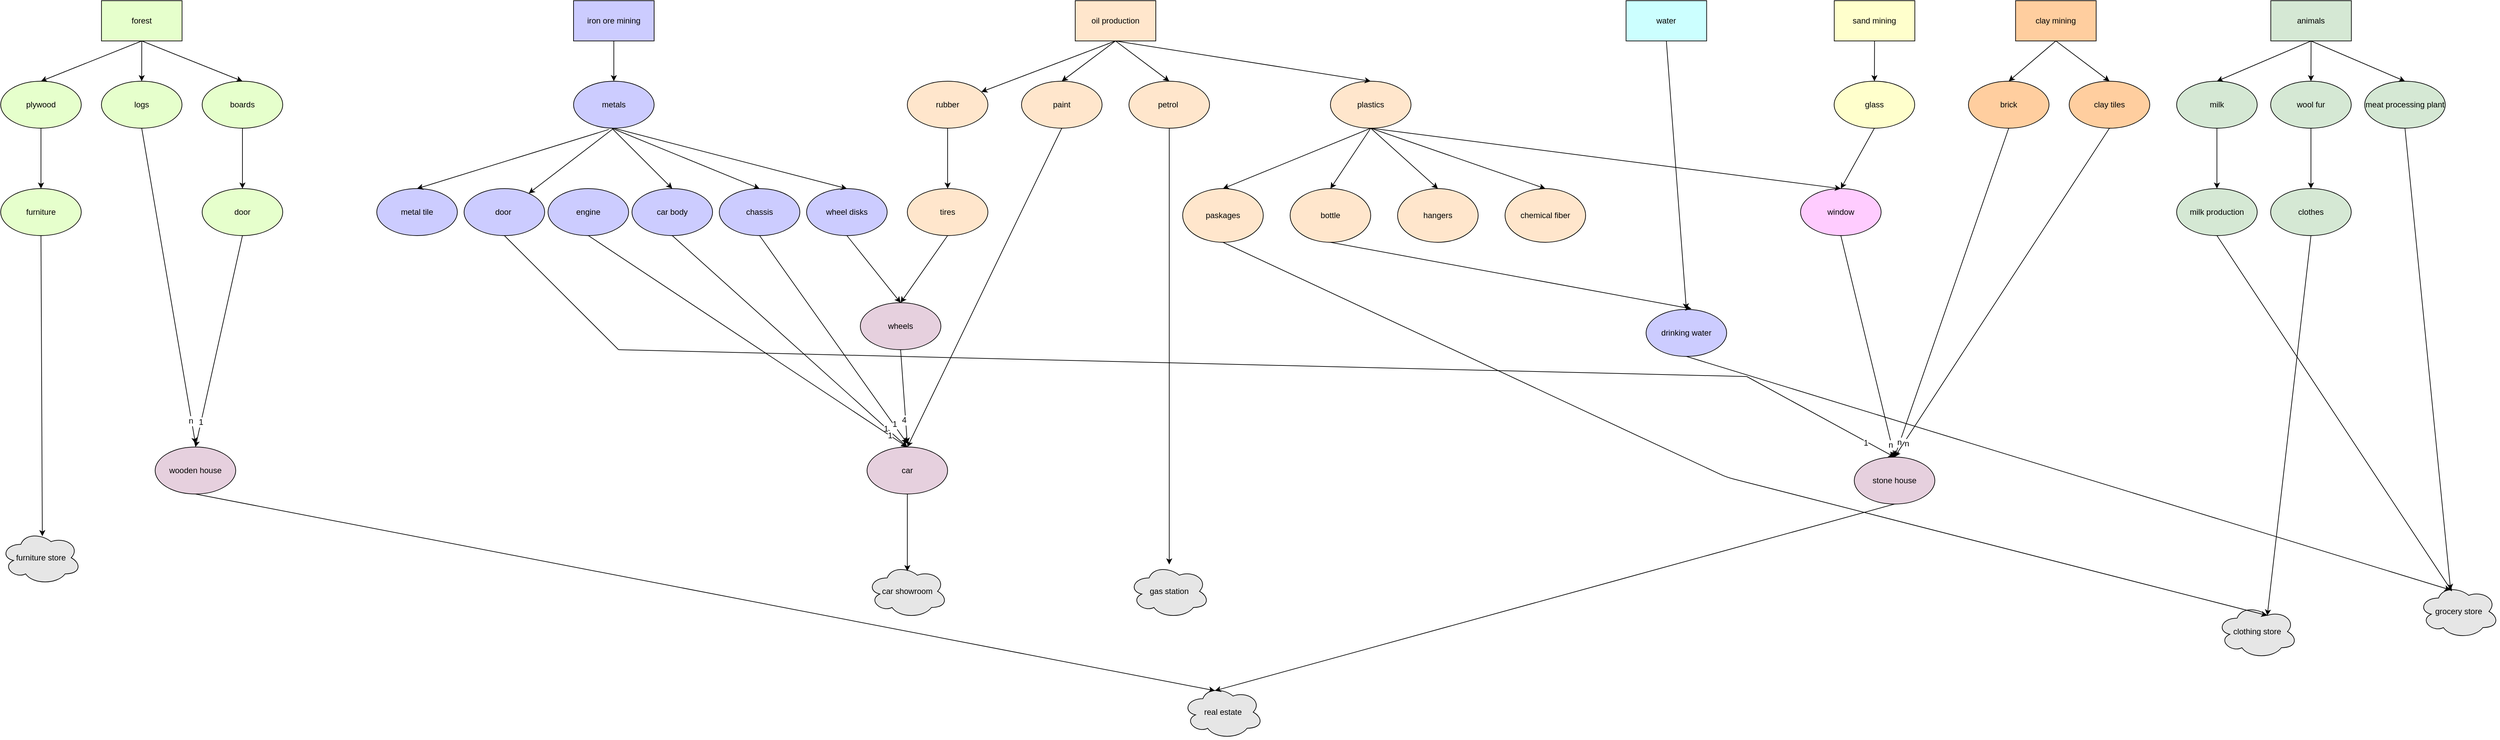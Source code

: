 <mxfile version="10.9.2" type="google"><diagram id="misrnJi2MQJ9wnyxMQLK" name="Page-1"><mxGraphModel dx="2904" dy="550" grid="1" gridSize="10" guides="1" tooltips="1" connect="1" arrows="1" fold="1" page="1" pageScale="1" pageWidth="827" pageHeight="1169" math="0" shadow="0"><root><mxCell id="0"/><mxCell id="1" parent="0"/><mxCell id="tr-nkQogWz6HzSUMc5Vn-1" value="oil production" style="rounded=0;whiteSpace=wrap;html=1;fillColor=#FFE6CC;" parent="1" vertex="1"><mxGeometry x="160" y="40" width="120" height="60" as="geometry"/></mxCell><mxCell id="tr-nkQogWz6HzSUMc5Vn-3" value="rubber" style="ellipse;whiteSpace=wrap;html=1;fillColor=#FFE6CC;" parent="1" vertex="1"><mxGeometry x="-90" y="160" width="120" height="70" as="geometry"/></mxCell><mxCell id="tr-nkQogWz6HzSUMc5Vn-5" value="petrol&amp;nbsp;" style="ellipse;whiteSpace=wrap;html=1;fillColor=#FFE6CC;" parent="1" vertex="1"><mxGeometry x="240" y="160" width="120" height="70" as="geometry"/></mxCell><mxCell id="tr-nkQogWz6HzSUMc5Vn-6" value="plastics" style="ellipse;whiteSpace=wrap;html=1;fillColor=#FFE6CC;" parent="1" vertex="1"><mxGeometry x="540" y="160" width="120" height="70" as="geometry"/></mxCell><mxCell id="tr-nkQogWz6HzSUMc5Vn-8" value="gas station" style="ellipse;shape=cloud;whiteSpace=wrap;html=1;fillColor=#E6E6E6;" parent="1" vertex="1"><mxGeometry x="240" y="880" width="120" height="80" as="geometry"/></mxCell><mxCell id="tr-nkQogWz6HzSUMc5Vn-9" value="tires" style="ellipse;whiteSpace=wrap;html=1;fillColor=#FFE6CC;" parent="1" vertex="1"><mxGeometry x="-90" y="320" width="120" height="70" as="geometry"/></mxCell><mxCell id="tr-nkQogWz6HzSUMc5Vn-10" value="" style="endArrow=classic;html=1;exitX=0.5;exitY=1;exitDx=0;exitDy=0;" parent="1" source="tr-nkQogWz6HzSUMc5Vn-1" target="tr-nkQogWz6HzSUMc5Vn-3" edge="1"><mxGeometry width="50" height="50" relative="1" as="geometry"><mxPoint x="10" y="630" as="sourcePoint"/><mxPoint x="60" y="580" as="targetPoint"/></mxGeometry></mxCell><mxCell id="tr-nkQogWz6HzSUMc5Vn-11" value="" style="endArrow=classic;html=1;entryX=0.5;entryY=0;entryDx=0;entryDy=0;exitX=0.5;exitY=1;exitDx=0;exitDy=0;" parent="1" source="tr-nkQogWz6HzSUMc5Vn-1" target="tr-nkQogWz6HzSUMc5Vn-5" edge="1"><mxGeometry width="50" height="50" relative="1" as="geometry"><mxPoint x="10" y="630" as="sourcePoint"/><mxPoint x="60" y="580" as="targetPoint"/></mxGeometry></mxCell><mxCell id="tr-nkQogWz6HzSUMc5Vn-12" value="" style="endArrow=classic;html=1;exitX=0.5;exitY=1;exitDx=0;exitDy=0;entryX=0.5;entryY=0;entryDx=0;entryDy=0;" parent="1" source="tr-nkQogWz6HzSUMc5Vn-1" target="tr-nkQogWz6HzSUMc5Vn-6" edge="1"><mxGeometry width="50" height="50" relative="1" as="geometry"><mxPoint x="320" y="120" as="sourcePoint"/><mxPoint x="370" y="70" as="targetPoint"/></mxGeometry></mxCell><mxCell id="tr-nkQogWz6HzSUMc5Vn-13" value="" style="endArrow=classic;html=1;entryX=0.5;entryY=0;entryDx=0;entryDy=0;exitX=0.5;exitY=1;exitDx=0;exitDy=0;" parent="1" source="tr-nkQogWz6HzSUMc5Vn-3" target="tr-nkQogWz6HzSUMc5Vn-9" edge="1"><mxGeometry width="50" height="50" relative="1" as="geometry"><mxPoint x="10" y="630" as="sourcePoint"/><mxPoint x="60" y="580" as="targetPoint"/></mxGeometry></mxCell><mxCell id="tr-nkQogWz6HzSUMc5Vn-14" value="paskages" style="ellipse;whiteSpace=wrap;html=1;fillColor=#FFE6CC;" parent="1" vertex="1"><mxGeometry x="320" y="320" width="120" height="80" as="geometry"/></mxCell><mxCell id="tr-nkQogWz6HzSUMc5Vn-15" value="bottle" style="ellipse;whiteSpace=wrap;html=1;fillColor=#FFE6CC;" parent="1" vertex="1"><mxGeometry x="480" y="320" width="120" height="80" as="geometry"/></mxCell><mxCell id="tr-nkQogWz6HzSUMc5Vn-16" value="" style="endArrow=classic;html=1;exitX=0.5;exitY=1;exitDx=0;exitDy=0;entryX=0.5;entryY=0;entryDx=0;entryDy=0;" parent="1" source="tr-nkQogWz6HzSUMc5Vn-6" target="tr-nkQogWz6HzSUMc5Vn-14" edge="1"><mxGeometry width="50" height="50" relative="1" as="geometry"><mxPoint x="380" y="310" as="sourcePoint"/><mxPoint x="430" y="260" as="targetPoint"/></mxGeometry></mxCell><mxCell id="tr-nkQogWz6HzSUMc5Vn-17" value="" style="endArrow=classic;html=1;entryX=0.5;entryY=0;entryDx=0;entryDy=0;exitX=0.5;exitY=1;exitDx=0;exitDy=0;" parent="1" source="tr-nkQogWz6HzSUMc5Vn-6" target="tr-nkQogWz6HzSUMc5Vn-15" edge="1"><mxGeometry width="50" height="50" relative="1" as="geometry"><mxPoint x="380" y="230" as="sourcePoint"/><mxPoint x="450" y="260" as="targetPoint"/></mxGeometry></mxCell><mxCell id="tr-nkQogWz6HzSUMc5Vn-20" value="hangers" style="ellipse;whiteSpace=wrap;html=1;fillColor=#FFE6CC;" parent="1" vertex="1"><mxGeometry x="640" y="320" width="120" height="80" as="geometry"/></mxCell><mxCell id="tr-nkQogWz6HzSUMc5Vn-21" value="chemical fiber" style="ellipse;whiteSpace=wrap;html=1;fillColor=#FFE6CC;" parent="1" vertex="1"><mxGeometry x="800" y="320" width="120" height="80" as="geometry"/></mxCell><mxCell id="tr-nkQogWz6HzSUMc5Vn-22" value="" style="endArrow=classic;html=1;exitX=0.5;exitY=1;exitDx=0;exitDy=0;entryX=0.5;entryY=0;entryDx=0;entryDy=0;" parent="1" source="tr-nkQogWz6HzSUMc5Vn-6" target="tr-nkQogWz6HzSUMc5Vn-20" edge="1"><mxGeometry width="50" height="50" relative="1" as="geometry"><mxPoint x="690" y="300" as="sourcePoint"/><mxPoint x="740" y="250" as="targetPoint"/></mxGeometry></mxCell><mxCell id="tr-nkQogWz6HzSUMc5Vn-23" value="" style="endArrow=classic;html=1;entryX=0.5;entryY=0;entryDx=0;entryDy=0;" parent="1" target="tr-nkQogWz6HzSUMc5Vn-21" edge="1"><mxGeometry width="50" height="50" relative="1" as="geometry"><mxPoint x="600" y="230" as="sourcePoint"/><mxPoint x="780" y="240" as="targetPoint"/></mxGeometry></mxCell><mxCell id="tr-nkQogWz6HzSUMc5Vn-24" value="" style="endArrow=classic;html=1;exitX=0.5;exitY=1;exitDx=0;exitDy=0;" parent="1" source="tr-nkQogWz6HzSUMc5Vn-5" target="tr-nkQogWz6HzSUMc5Vn-8" edge="1"><mxGeometry width="50" height="50" relative="1" as="geometry"><mxPoint x="-160" y="240" as="sourcePoint"/><mxPoint x="-120" y="350" as="targetPoint"/></mxGeometry></mxCell><mxCell id="tr-nkQogWz6HzSUMc5Vn-25" value="iron ore mining" style="rounded=0;whiteSpace=wrap;html=1;fillColor=#CCCCFF;" parent="1" vertex="1"><mxGeometry x="-587" y="40" width="120" height="60" as="geometry"/></mxCell><mxCell id="tr-nkQogWz6HzSUMc5Vn-27" value="metals" style="ellipse;whiteSpace=wrap;html=1;fillColor=#CCCCFF;" parent="1" vertex="1"><mxGeometry x="-587" y="160" width="120" height="70" as="geometry"/></mxCell><mxCell id="tr-nkQogWz6HzSUMc5Vn-29" value="metal tile" style="ellipse;whiteSpace=wrap;html=1;fillColor=#CCCCFF;" parent="1" vertex="1"><mxGeometry x="-880" y="320" width="120" height="70" as="geometry"/></mxCell><mxCell id="tr-nkQogWz6HzSUMc5Vn-30" value="door&amp;nbsp;" style="ellipse;whiteSpace=wrap;html=1;fillColor=#CCCCFF;" parent="1" vertex="1"><mxGeometry x="-750" y="320" width="120" height="70" as="geometry"/></mxCell><mxCell id="tr-nkQogWz6HzSUMc5Vn-31" value="wheel disks" style="ellipse;whiteSpace=wrap;html=1;fillColor=#CCCCFF;" parent="1" vertex="1"><mxGeometry x="-240" y="320" width="120" height="70" as="geometry"/></mxCell><mxCell id="tr-nkQogWz6HzSUMc5Vn-32" value="" style="endArrow=classic;html=1;exitX=0.5;exitY=1;exitDx=0;exitDy=0;entryX=0.5;entryY=0;entryDx=0;entryDy=0;" parent="1" source="tr-nkQogWz6HzSUMc5Vn-25" target="tr-nkQogWz6HzSUMc5Vn-27" edge="1"><mxGeometry width="50" height="50" relative="1" as="geometry"><mxPoint x="-530" y="170" as="sourcePoint"/><mxPoint x="-480" y="120" as="targetPoint"/></mxGeometry></mxCell><mxCell id="tr-nkQogWz6HzSUMc5Vn-34" value="wheels" style="ellipse;whiteSpace=wrap;html=1;fillColor=#E6D0DE;" parent="1" vertex="1"><mxGeometry x="-160" y="490" width="120" height="70" as="geometry"/></mxCell><mxCell id="tr-nkQogWz6HzSUMc5Vn-35" value="" style="endArrow=classic;html=1;exitX=0.5;exitY=1;exitDx=0;exitDy=0;entryX=0.5;entryY=0;entryDx=0;entryDy=0;" parent="1" source="tr-nkQogWz6HzSUMc5Vn-31" target="tr-nkQogWz6HzSUMc5Vn-34" edge="1"><mxGeometry width="50" height="50" relative="1" as="geometry"><mxPoint x="-110" y="460" as="sourcePoint"/><mxPoint x="-60" y="410" as="targetPoint"/></mxGeometry></mxCell><mxCell id="tr-nkQogWz6HzSUMc5Vn-36" value="" style="endArrow=classic;html=1;exitX=0.5;exitY=1;exitDx=0;exitDy=0;entryX=0.5;entryY=0;entryDx=0;entryDy=0;" parent="1" source="tr-nkQogWz6HzSUMc5Vn-9" target="tr-nkQogWz6HzSUMc5Vn-34" edge="1"><mxGeometry width="50" height="50" relative="1" as="geometry"><mxPoint x="-50" y="470" as="sourcePoint"/><mxPoint x="-100" y="480" as="targetPoint"/></mxGeometry></mxCell><mxCell id="tr-nkQogWz6HzSUMc5Vn-37" value="car" style="ellipse;whiteSpace=wrap;html=1;fillColor=#E6D0DE;" parent="1" vertex="1"><mxGeometry x="-150" y="705" width="120" height="70" as="geometry"/></mxCell><mxCell id="tr-nkQogWz6HzSUMc5Vn-38" value="" style="endArrow=classic;html=1;exitX=0.5;exitY=1;exitDx=0;exitDy=0;entryX=0.5;entryY=0;entryDx=0;entryDy=0;" parent="1" source="tr-nkQogWz6HzSUMc5Vn-27" target="tr-nkQogWz6HzSUMc5Vn-31" edge="1"><mxGeometry width="50" height="50" relative="1" as="geometry"><mxPoint x="-480" y="570" as="sourcePoint"/><mxPoint x="-430" y="520" as="targetPoint"/></mxGeometry></mxCell><mxCell id="tr-nkQogWz6HzSUMc5Vn-39" value="" style="endArrow=classic;html=1;exitX=0.5;exitY=1;exitDx=0;exitDy=0;" parent="1" source="tr-nkQogWz6HzSUMc5Vn-27" target="tr-nkQogWz6HzSUMc5Vn-30" edge="1"><mxGeometry width="50" height="50" relative="1" as="geometry"><mxPoint x="-530" y="500" as="sourcePoint"/><mxPoint x="-460" y="590" as="targetPoint"/></mxGeometry></mxCell><mxCell id="tr-nkQogWz6HzSUMc5Vn-40" value="" style="endArrow=classic;html=1;exitX=0.438;exitY=1.026;exitDx=0;exitDy=0;exitPerimeter=0;entryX=0.5;entryY=0;entryDx=0;entryDy=0;" parent="1" source="tr-nkQogWz6HzSUMc5Vn-27" target="tr-nkQogWz6HzSUMc5Vn-29" edge="1"><mxGeometry width="50" height="50" relative="1" as="geometry"><mxPoint x="-530" y="280" as="sourcePoint"/><mxPoint x="-480" y="230" as="targetPoint"/></mxGeometry></mxCell><mxCell id="tr-nkQogWz6HzSUMc5Vn-41" value="chassis" style="ellipse;whiteSpace=wrap;html=1;fillColor=#CCCCFF;" parent="1" vertex="1"><mxGeometry x="-370" y="320" width="120" height="70" as="geometry"/></mxCell><mxCell id="tr-nkQogWz6HzSUMc5Vn-42" value="car body" style="ellipse;whiteSpace=wrap;html=1;fillColor=#CCCCFF;" parent="1" vertex="1"><mxGeometry x="-500" y="320" width="120" height="70" as="geometry"/></mxCell><mxCell id="tr-nkQogWz6HzSUMc5Vn-43" value="engine" style="ellipse;whiteSpace=wrap;html=1;fillColor=#CCCCFF;" parent="1" vertex="1"><mxGeometry x="-625" y="320" width="120" height="70" as="geometry"/></mxCell><mxCell id="tr-nkQogWz6HzSUMc5Vn-45" value="" style="endArrow=classic;html=1;entryX=0.5;entryY=0;entryDx=0;entryDy=0;" parent="1" target="tr-nkQogWz6HzSUMc5Vn-42" edge="1"><mxGeometry width="50" height="50" relative="1" as="geometry"><mxPoint x="-530" y="230" as="sourcePoint"/><mxPoint x="-410" y="390" as="targetPoint"/></mxGeometry></mxCell><mxCell id="tr-nkQogWz6HzSUMc5Vn-46" value="" style="endArrow=classic;html=1;entryX=0.5;entryY=0;entryDx=0;entryDy=0;" parent="1" target="tr-nkQogWz6HzSUMc5Vn-41" edge="1"><mxGeometry width="50" height="50" relative="1" as="geometry"><mxPoint x="-530" y="230" as="sourcePoint"/><mxPoint x="-330" y="200" as="targetPoint"/></mxGeometry></mxCell><mxCell id="tr-nkQogWz6HzSUMc5Vn-47" value="paint" style="ellipse;whiteSpace=wrap;html=1;fillColor=#FFE6CC;" parent="1" vertex="1"><mxGeometry x="80" y="160" width="120" height="70" as="geometry"/></mxCell><mxCell id="tr-nkQogWz6HzSUMc5Vn-48" value="" style="endArrow=classic;html=1;entryX=0.5;entryY=0;entryDx=0;entryDy=0;" parent="1" target="tr-nkQogWz6HzSUMc5Vn-47" edge="1"><mxGeometry width="50" height="50" relative="1" as="geometry"><mxPoint x="220" y="100" as="sourcePoint"/><mxPoint x="240" y="130" as="targetPoint"/></mxGeometry></mxCell><mxCell id="tr-nkQogWz6HzSUMc5Vn-49" value="" style="endArrow=classic;html=1;exitX=0.5;exitY=1;exitDx=0;exitDy=0;entryX=0.5;entryY=0;entryDx=0;entryDy=0;" parent="1" source="tr-nkQogWz6HzSUMc5Vn-47" target="tr-nkQogWz6HzSUMc5Vn-37" edge="1"><mxGeometry width="50" height="50" relative="1" as="geometry"><mxPoint x="120" y="390" as="sourcePoint"/><mxPoint x="170" y="340" as="targetPoint"/></mxGeometry></mxCell><mxCell id="tr-nkQogWz6HzSUMc5Vn-50" value="" style="endArrow=classic;html=1;exitX=0.5;exitY=1;exitDx=0;exitDy=0;" parent="1" source="tr-nkQogWz6HzSUMc5Vn-41" edge="1"><mxGeometry width="50" height="50" relative="1" as="geometry"><mxPoint x="-330" y="500" as="sourcePoint"/><mxPoint x="-90" y="700" as="targetPoint"/></mxGeometry></mxCell><mxCell id="tr-nkQogWz6HzSUMc5Vn-55" value="1" style="text;html=1;resizable=0;points=[];align=center;verticalAlign=middle;labelBackgroundColor=#ffffff;" parent="tr-nkQogWz6HzSUMc5Vn-50" vertex="1" connectable="0"><mxGeometry x="0.817" y="1" relative="1" as="geometry"><mxPoint as="offset"/></mxGeometry></mxCell><mxCell id="tr-nkQogWz6HzSUMc5Vn-52" value="" style="endArrow=classic;html=1;exitX=0.5;exitY=1;exitDx=0;exitDy=0;entryX=0.5;entryY=0;entryDx=0;entryDy=0;" parent="1" source="tr-nkQogWz6HzSUMc5Vn-42" target="tr-nkQogWz6HzSUMc5Vn-37" edge="1"><mxGeometry width="50" height="50" relative="1" as="geometry"><mxPoint x="-380" y="590" as="sourcePoint"/><mxPoint x="-330" y="540" as="targetPoint"/></mxGeometry></mxCell><mxCell id="tr-nkQogWz6HzSUMc5Vn-56" value="1" style="text;html=1;resizable=0;points=[];align=center;verticalAlign=middle;labelBackgroundColor=#ffffff;" parent="tr-nkQogWz6HzSUMc5Vn-52" vertex="1" connectable="0"><mxGeometry x="0.819" y="-1" relative="1" as="geometry"><mxPoint as="offset"/></mxGeometry></mxCell><mxCell id="tr-nkQogWz6HzSUMc5Vn-57" value="" style="endArrow=classic;html=1;exitX=0.5;exitY=1;exitDx=0;exitDy=0;entryX=0.5;entryY=0;entryDx=0;entryDy=0;" parent="1" source="tr-nkQogWz6HzSUMc5Vn-43" target="tr-nkQogWz6HzSUMc5Vn-37" edge="1"><mxGeometry width="50" height="50" relative="1" as="geometry"><mxPoint x="-410" y="570" as="sourcePoint"/><mxPoint x="-360" y="520" as="targetPoint"/></mxGeometry></mxCell><mxCell id="tr-nkQogWz6HzSUMc5Vn-58" value="1" style="text;html=1;resizable=0;points=[];align=center;verticalAlign=middle;labelBackgroundColor=#ffffff;" parent="tr-nkQogWz6HzSUMc5Vn-57" vertex="1" connectable="0"><mxGeometry x="0.89" relative="1" as="geometry"><mxPoint as="offset"/></mxGeometry></mxCell><mxCell id="tr-nkQogWz6HzSUMc5Vn-59" value="" style="endArrow=classic;html=1;exitX=0.5;exitY=1;exitDx=0;exitDy=0;" parent="1" source="tr-nkQogWz6HzSUMc5Vn-34" edge="1"><mxGeometry width="50" height="50" relative="1" as="geometry"><mxPoint x="-270" y="680" as="sourcePoint"/><mxPoint x="-90" y="700" as="targetPoint"/></mxGeometry></mxCell><mxCell id="tr-nkQogWz6HzSUMc5Vn-60" value="4" style="text;html=1;resizable=0;points=[];align=center;verticalAlign=middle;labelBackgroundColor=#ffffff;" parent="tr-nkQogWz6HzSUMc5Vn-59" vertex="1" connectable="0"><mxGeometry x="0.497" y="-3" relative="1" as="geometry"><mxPoint as="offset"/></mxGeometry></mxCell><mxCell id="tr-nkQogWz6HzSUMc5Vn-61" value="car showroom" style="ellipse;shape=cloud;whiteSpace=wrap;html=1;fillColor=#E6E6E6;" parent="1" vertex="1"><mxGeometry x="-150" y="880" width="120" height="80" as="geometry"/></mxCell><mxCell id="tr-nkQogWz6HzSUMc5Vn-62" value="" style="endArrow=classic;html=1;exitX=0.5;exitY=1;exitDx=0;exitDy=0;" parent="1" source="tr-nkQogWz6HzSUMc5Vn-37" edge="1"><mxGeometry width="50" height="50" relative="1" as="geometry"><mxPoint x="-150" y="870" as="sourcePoint"/><mxPoint x="-90" y="890" as="targetPoint"/></mxGeometry></mxCell><mxCell id="tr-nkQogWz6HzSUMc5Vn-63" value="sand mining" style="rounded=0;whiteSpace=wrap;html=1;fillColor=#FFFFCC;" parent="1" vertex="1"><mxGeometry x="1290.2" y="40" width="120" height="60" as="geometry"/></mxCell><mxCell id="tr-nkQogWz6HzSUMc5Vn-64" value="glass" style="ellipse;whiteSpace=wrap;html=1;fillColor=#FFFFCC;" parent="1" vertex="1"><mxGeometry x="1290" y="160" width="120" height="70" as="geometry"/></mxCell><mxCell id="tr-nkQogWz6HzSUMc5Vn-66" value="window" style="ellipse;whiteSpace=wrap;html=1;fillColor=#FFCCFF;" parent="1" vertex="1"><mxGeometry x="1240" y="320" width="120" height="70" as="geometry"/></mxCell><mxCell id="tr-nkQogWz6HzSUMc5Vn-68" value="" style="endArrow=classic;html=1;entryX=0.5;entryY=0;entryDx=0;entryDy=0;exitX=0.5;exitY=1;exitDx=0;exitDy=0;" parent="1" source="tr-nkQogWz6HzSUMc5Vn-64" target="tr-nkQogWz6HzSUMc5Vn-66" edge="1"><mxGeometry width="50" height="50" relative="1" as="geometry"><mxPoint x="1180" y="230" as="sourcePoint"/><mxPoint x="1050" y="220" as="targetPoint"/></mxGeometry></mxCell><mxCell id="tr-nkQogWz6HzSUMc5Vn-69" value="" style="endArrow=classic;html=1;exitX=0.5;exitY=1;exitDx=0;exitDy=0;entryX=0.5;entryY=0;entryDx=0;entryDy=0;" parent="1" source="tr-nkQogWz6HzSUMc5Vn-6" target="tr-nkQogWz6HzSUMc5Vn-66" edge="1"><mxGeometry width="50" height="50" relative="1" as="geometry"><mxPoint x="980" y="300" as="sourcePoint"/><mxPoint x="1030" y="250" as="targetPoint"/></mxGeometry></mxCell><mxCell id="tr-nkQogWz6HzSUMc5Vn-70" value="" style="endArrow=classic;html=1;entryX=0.5;entryY=0;entryDx=0;entryDy=0;exitX=0.5;exitY=1;exitDx=0;exitDy=0;" parent="1" source="tr-nkQogWz6HzSUMc5Vn-63" target="tr-nkQogWz6HzSUMc5Vn-64" edge="1"><mxGeometry width="50" height="50" relative="1" as="geometry"><mxPoint x="1180" y="110" as="sourcePoint"/><mxPoint x="1090" y="110" as="targetPoint"/></mxGeometry></mxCell><mxCell id="tr-nkQogWz6HzSUMc5Vn-71" value="clay mining" style="rounded=0;whiteSpace=wrap;html=1;fillColor=#FFCE9F;" parent="1" vertex="1"><mxGeometry x="1560.2" y="40" width="120" height="60" as="geometry"/></mxCell><mxCell id="tr-nkQogWz6HzSUMc5Vn-73" value="brick" style="ellipse;whiteSpace=wrap;html=1;fillColor=#FFCE9F;" parent="1" vertex="1"><mxGeometry x="1490" y="160" width="120" height="70" as="geometry"/></mxCell><mxCell id="tr-nkQogWz6HzSUMc5Vn-75" value="" style="endArrow=classic;html=1;entryX=0.5;entryY=0;entryDx=0;entryDy=0;exitX=0.5;exitY=1;exitDx=0;exitDy=0;" parent="1" source="tr-nkQogWz6HzSUMc5Vn-71" target="tr-nkQogWz6HzSUMc5Vn-73" edge="1"><mxGeometry width="50" height="50" relative="1" as="geometry"><mxPoint x="1540" y="100" as="sourcePoint"/><mxPoint x="1710" y="100" as="targetPoint"/></mxGeometry></mxCell><mxCell id="tr-nkQogWz6HzSUMc5Vn-76" value="clay tiles" style="ellipse;whiteSpace=wrap;html=1;fillColor=#FFCE9F;" parent="1" vertex="1"><mxGeometry x="1640" y="160" width="120" height="70" as="geometry"/></mxCell><mxCell id="tr-nkQogWz6HzSUMc5Vn-77" value="" style="endArrow=classic;html=1;exitX=0.5;exitY=1;exitDx=0;exitDy=0;entryX=0.5;entryY=0;entryDx=0;entryDy=0;" parent="1" source="tr-nkQogWz6HzSUMc5Vn-71" target="tr-nkQogWz6HzSUMc5Vn-76" edge="1"><mxGeometry width="50" height="50" relative="1" as="geometry"><mxPoint x="1760" y="140" as="sourcePoint"/><mxPoint x="1810" y="90" as="targetPoint"/></mxGeometry></mxCell><mxCell id="tr-nkQogWz6HzSUMc5Vn-78" value="stone house" style="ellipse;whiteSpace=wrap;html=1;fillColor=#E6D0DE;" parent="1" vertex="1"><mxGeometry x="1320" y="720" width="120" height="70" as="geometry"/></mxCell><mxCell id="tr-nkQogWz6HzSUMc5Vn-79" value="" style="endArrow=classic;html=1;exitX=0.5;exitY=1;exitDx=0;exitDy=0;entryX=0.5;entryY=0;entryDx=0;entryDy=0;" parent="1" source="tr-nkQogWz6HzSUMc5Vn-73" target="tr-nkQogWz6HzSUMc5Vn-78" edge="1"><mxGeometry width="50" height="50" relative="1" as="geometry"><mxPoint x="1540" y="520" as="sourcePoint"/><mxPoint x="1590" y="470" as="targetPoint"/></mxGeometry></mxCell><mxCell id="tr-nkQogWz6HzSUMc5Vn-80" value="n" style="text;html=1;resizable=0;points=[];align=center;verticalAlign=middle;labelBackgroundColor=#ffffff;" parent="tr-nkQogWz6HzSUMc5Vn-79" vertex="1" connectable="0"><mxGeometry x="0.919" relative="1" as="geometry"><mxPoint y="-2" as="offset"/></mxGeometry></mxCell><mxCell id="tr-nkQogWz6HzSUMc5Vn-81" value="" style="endArrow=classic;html=1;exitX=0.5;exitY=1;exitDx=0;exitDy=0;entryX=0.5;entryY=0;entryDx=0;entryDy=0;" parent="1" source="tr-nkQogWz6HzSUMc5Vn-76" target="tr-nkQogWz6HzSUMc5Vn-78" edge="1"><mxGeometry width="50" height="50" relative="1" as="geometry"><mxPoint x="1700" y="430" as="sourcePoint"/><mxPoint x="1750" y="380" as="targetPoint"/></mxGeometry></mxCell><mxCell id="tr-nkQogWz6HzSUMc5Vn-82" value="n" style="text;html=1;resizable=0;points=[];align=center;verticalAlign=middle;labelBackgroundColor=#ffffff;" parent="tr-nkQogWz6HzSUMc5Vn-81" vertex="1" connectable="0"><mxGeometry x="0.928" y="1" relative="1" as="geometry"><mxPoint x="5.5" y="-3" as="offset"/></mxGeometry></mxCell><mxCell id="tr-nkQogWz6HzSUMc5Vn-83" value="" style="endArrow=classic;html=1;exitX=0.5;exitY=1;exitDx=0;exitDy=0;entryX=0.5;entryY=0;entryDx=0;entryDy=0;" parent="1" source="tr-nkQogWz6HzSUMc5Vn-66" target="tr-nkQogWz6HzSUMc5Vn-78" edge="1"><mxGeometry width="50" height="50" relative="1" as="geometry"><mxPoint x="1290" y="560" as="sourcePoint"/><mxPoint x="1340" y="510" as="targetPoint"/></mxGeometry></mxCell><mxCell id="tr-nkQogWz6HzSUMc5Vn-84" value="n" style="text;html=1;resizable=0;points=[];align=center;verticalAlign=middle;labelBackgroundColor=#ffffff;" parent="tr-nkQogWz6HzSUMc5Vn-83" vertex="1" connectable="0"><mxGeometry x="0.887" y="-3" relative="1" as="geometry"><mxPoint x="1" as="offset"/></mxGeometry></mxCell><mxCell id="tr-nkQogWz6HzSUMc5Vn-85" value="" style="endArrow=none;html=1;entryX=0.5;entryY=1;entryDx=0;entryDy=0;" parent="1" target="tr-nkQogWz6HzSUMc5Vn-30" edge="1"><mxGeometry width="50" height="50" relative="1" as="geometry"><mxPoint x="-520" y="560" as="sourcePoint"/><mxPoint x="-670" y="630" as="targetPoint"/></mxGeometry></mxCell><mxCell id="tr-nkQogWz6HzSUMc5Vn-86" value="" style="endArrow=none;html=1;" parent="1" edge="1"><mxGeometry width="50" height="50" relative="1" as="geometry"><mxPoint x="-520" y="560" as="sourcePoint"/><mxPoint x="1160" y="600" as="targetPoint"/></mxGeometry></mxCell><mxCell id="tr-nkQogWz6HzSUMc5Vn-87" value="" style="endArrow=classic;html=1;" parent="1" edge="1"><mxGeometry width="50" height="50" relative="1" as="geometry"><mxPoint x="1160" y="600" as="sourcePoint"/><mxPoint x="1380" y="720" as="targetPoint"/></mxGeometry></mxCell><mxCell id="tr-nkQogWz6HzSUMc5Vn-88" value="1" style="text;html=1;resizable=0;points=[];align=center;verticalAlign=middle;labelBackgroundColor=#ffffff;" parent="tr-nkQogWz6HzSUMc5Vn-87" vertex="1" connectable="0"><mxGeometry x="0.617" y="-2" relative="1" as="geometry"><mxPoint as="offset"/></mxGeometry></mxCell><mxCell id="tr-nkQogWz6HzSUMc5Vn-89" value="real estate" style="ellipse;shape=cloud;whiteSpace=wrap;html=1;fillColor=#E6E6E6;" parent="1" vertex="1"><mxGeometry x="320" y="1060" width="120" height="80" as="geometry"/></mxCell><mxCell id="tr-nkQogWz6HzSUMc5Vn-90" value="" style="endArrow=classic;html=1;exitX=0.5;exitY=1;exitDx=0;exitDy=0;entryX=0.4;entryY=0.1;entryDx=0;entryDy=0;entryPerimeter=0;" parent="1" source="tr-nkQogWz6HzSUMc5Vn-78" target="tr-nkQogWz6HzSUMc5Vn-89" edge="1"><mxGeometry width="50" height="50" relative="1" as="geometry"><mxPoint x="1240" y="910" as="sourcePoint"/><mxPoint x="1377" y="929" as="targetPoint"/></mxGeometry></mxCell><mxCell id="tr-nkQogWz6HzSUMc5Vn-91" value="forest" style="rounded=0;whiteSpace=wrap;html=1;fillColor=#E6FFCC;" parent="1" vertex="1"><mxGeometry x="-1289.9" y="40" width="120" height="60" as="geometry"/></mxCell><mxCell id="tr-nkQogWz6HzSUMc5Vn-92" value="logs" style="ellipse;whiteSpace=wrap;html=1;fillColor=#E6FFCC;" parent="1" vertex="1"><mxGeometry x="-1290" y="160" width="120" height="70" as="geometry"/></mxCell><mxCell id="tr-nkQogWz6HzSUMc5Vn-93" value="boards" style="ellipse;whiteSpace=wrap;html=1;fillColor=#E6FFCC;" parent="1" vertex="1"><mxGeometry x="-1140" y="160" width="120" height="70" as="geometry"/></mxCell><mxCell id="tr-nkQogWz6HzSUMc5Vn-94" value="" style="endArrow=classic;html=1;exitX=0.5;exitY=1;exitDx=0;exitDy=0;entryX=0.5;entryY=0;entryDx=0;entryDy=0;" parent="1" source="tr-nkQogWz6HzSUMc5Vn-91" target="tr-nkQogWz6HzSUMc5Vn-93" edge="1"><mxGeometry width="50" height="50" relative="1" as="geometry"><mxPoint x="-1140" y="320" as="sourcePoint"/><mxPoint x="-1090" y="270" as="targetPoint"/></mxGeometry></mxCell><mxCell id="tr-nkQogWz6HzSUMc5Vn-95" value="" style="endArrow=classic;html=1;exitX=0.5;exitY=1;exitDx=0;exitDy=0;entryX=0.5;entryY=0;entryDx=0;entryDy=0;" parent="1" source="tr-nkQogWz6HzSUMc5Vn-91" target="tr-nkQogWz6HzSUMc5Vn-92" edge="1"><mxGeometry width="50" height="50" relative="1" as="geometry"><mxPoint x="-1330" y="140" as="sourcePoint"/><mxPoint x="-1280" y="90" as="targetPoint"/></mxGeometry></mxCell><mxCell id="tr-nkQogWz6HzSUMc5Vn-96" value="plywood" style="ellipse;whiteSpace=wrap;html=1;fillColor=#E6FFCC;" parent="1" vertex="1"><mxGeometry x="-1440" y="160" width="120" height="70" as="geometry"/></mxCell><mxCell id="tr-nkQogWz6HzSUMc5Vn-97" value="" style="endArrow=classic;html=1;exitX=0.5;exitY=1;exitDx=0;exitDy=0;entryX=0.5;entryY=0;entryDx=0;entryDy=0;" parent="1" source="tr-nkQogWz6HzSUMc5Vn-91" target="tr-nkQogWz6HzSUMc5Vn-96" edge="1"><mxGeometry width="50" height="50" relative="1" as="geometry"><mxPoint x="-1320" y="370" as="sourcePoint"/><mxPoint x="-1270" y="320" as="targetPoint"/></mxGeometry></mxCell><mxCell id="tr-nkQogWz6HzSUMc5Vn-98" value="wooden house" style="ellipse;whiteSpace=wrap;html=1;fillColor=#E6D0DE;" parent="1" vertex="1"><mxGeometry x="-1210" y="705" width="120" height="70" as="geometry"/></mxCell><mxCell id="tr-nkQogWz6HzSUMc5Vn-99" value="door" style="ellipse;whiteSpace=wrap;html=1;fillColor=#E6FFCC;" parent="1" vertex="1"><mxGeometry x="-1140" y="320" width="120" height="70" as="geometry"/></mxCell><mxCell id="tr-nkQogWz6HzSUMc5Vn-100" value="" style="endArrow=classic;html=1;exitX=0.5;exitY=1;exitDx=0;exitDy=0;entryX=0.5;entryY=0;entryDx=0;entryDy=0;" parent="1" source="tr-nkQogWz6HzSUMc5Vn-93" target="tr-nkQogWz6HzSUMc5Vn-99" edge="1"><mxGeometry width="50" height="50" relative="1" as="geometry"><mxPoint x="-1460" y="350" as="sourcePoint"/><mxPoint x="-1410" y="300" as="targetPoint"/></mxGeometry></mxCell><mxCell id="tr-nkQogWz6HzSUMc5Vn-101" value="" style="endArrow=classic;html=1;exitX=0.5;exitY=1;exitDx=0;exitDy=0;entryX=0.5;entryY=0;entryDx=0;entryDy=0;" parent="1" source="tr-nkQogWz6HzSUMc5Vn-99" target="tr-nkQogWz6HzSUMc5Vn-98" edge="1"><mxGeometry width="50" height="50" relative="1" as="geometry"><mxPoint x="-1130" y="590" as="sourcePoint"/><mxPoint x="-1080" y="540" as="targetPoint"/></mxGeometry></mxCell><mxCell id="tr-nkQogWz6HzSUMc5Vn-102" value="1" style="text;html=1;resizable=0;points=[];align=center;verticalAlign=middle;labelBackgroundColor=#ffffff;" parent="tr-nkQogWz6HzSUMc5Vn-101" vertex="1" connectable="0"><mxGeometry x="0.765" relative="1" as="geometry"><mxPoint as="offset"/></mxGeometry></mxCell><mxCell id="tr-nkQogWz6HzSUMc5Vn-103" value="" style="endArrow=classic;html=1;exitX=0.5;exitY=1;exitDx=0;exitDy=0;" parent="1" source="tr-nkQogWz6HzSUMc5Vn-92" edge="1"><mxGeometry width="50" height="50" relative="1" as="geometry"><mxPoint x="-1250" y="430" as="sourcePoint"/><mxPoint x="-1150" y="700" as="targetPoint"/></mxGeometry></mxCell><mxCell id="tr-nkQogWz6HzSUMc5Vn-104" value="n" style="text;html=1;resizable=0;points=[];align=center;verticalAlign=middle;labelBackgroundColor=#ffffff;" parent="tr-nkQogWz6HzSUMc5Vn-103" vertex="1" connectable="0"><mxGeometry x="0.854" y="-1" relative="1" as="geometry"><mxPoint as="offset"/></mxGeometry></mxCell><mxCell id="tr-nkQogWz6HzSUMc5Vn-105" value="furniture" style="ellipse;whiteSpace=wrap;html=1;fillColor=#E6FFCC;" parent="1" vertex="1"><mxGeometry x="-1440" y="320" width="120" height="70" as="geometry"/></mxCell><mxCell id="tr-nkQogWz6HzSUMc5Vn-106" value="" style="endArrow=classic;html=1;exitX=0.5;exitY=1;exitDx=0;exitDy=0;entryX=0.5;entryY=0;entryDx=0;entryDy=0;" parent="1" source="tr-nkQogWz6HzSUMc5Vn-96" target="tr-nkQogWz6HzSUMc5Vn-105" edge="1"><mxGeometry width="50" height="50" relative="1" as="geometry"><mxPoint x="-1530" y="290" as="sourcePoint"/><mxPoint x="-1480" y="240" as="targetPoint"/></mxGeometry></mxCell><mxCell id="tr-nkQogWz6HzSUMc5Vn-107" value="furniture store" style="ellipse;shape=cloud;whiteSpace=wrap;html=1;fillColor=#E6E6E6;" parent="1" vertex="1"><mxGeometry x="-1440" y="830" width="120" height="80" as="geometry"/></mxCell><mxCell id="tr-nkQogWz6HzSUMc5Vn-108" value="" style="endArrow=classic;html=1;exitX=0.5;exitY=1;exitDx=0;exitDy=0;entryX=0.517;entryY=0.098;entryDx=0;entryDy=0;entryPerimeter=0;" parent="1" source="tr-nkQogWz6HzSUMc5Vn-105" target="tr-nkQogWz6HzSUMc5Vn-107" edge="1"><mxGeometry width="50" height="50" relative="1" as="geometry"><mxPoint x="-1480" y="570" as="sourcePoint"/><mxPoint x="-1370" y="690" as="targetPoint"/></mxGeometry></mxCell><mxCell id="tr-nkQogWz6HzSUMc5Vn-109" value="" style="endArrow=classic;html=1;exitX=0.5;exitY=1;exitDx=0;exitDy=0;entryX=0.4;entryY=0.1;entryDx=0;entryDy=0;entryPerimeter=0;" parent="1" source="tr-nkQogWz6HzSUMc5Vn-98" target="tr-nkQogWz6HzSUMc5Vn-89" edge="1"><mxGeometry width="50" height="50" relative="1" as="geometry"><mxPoint x="-1020" y="970" as="sourcePoint"/><mxPoint x="110" y="1060" as="targetPoint"/></mxGeometry></mxCell><mxCell id="tr-nkQogWz6HzSUMc5Vn-110" value="water" style="rounded=0;whiteSpace=wrap;html=1;fillColor=#CCFFFF;" parent="1" vertex="1"><mxGeometry x="980.2" y="40" width="120" height="60" as="geometry"/></mxCell><mxCell id="tr-nkQogWz6HzSUMc5Vn-111" value="drinking water" style="ellipse;whiteSpace=wrap;html=1;fillColor=#CCCCFF;" parent="1" vertex="1"><mxGeometry x="1010" y="500" width="120" height="70" as="geometry"/></mxCell><mxCell id="tr-nkQogWz6HzSUMc5Vn-112" value="" style="endArrow=classic;html=1;exitX=0.5;exitY=1;exitDx=0;exitDy=0;entryX=0.563;entryY=-0.014;entryDx=0;entryDy=0;entryPerimeter=0;" parent="1" source="tr-nkQogWz6HzSUMc5Vn-15" target="tr-nkQogWz6HzSUMc5Vn-111" edge="1"><mxGeometry width="50" height="50" relative="1" as="geometry"><mxPoint x="880" y="550" as="sourcePoint"/><mxPoint x="930" y="500" as="targetPoint"/></mxGeometry></mxCell><mxCell id="tr-nkQogWz6HzSUMc5Vn-113" value="" style="endArrow=classic;html=1;exitX=0.5;exitY=1;exitDx=0;exitDy=0;entryX=0.5;entryY=0;entryDx=0;entryDy=0;" parent="1" source="tr-nkQogWz6HzSUMc5Vn-110" target="tr-nkQogWz6HzSUMc5Vn-111" edge="1"><mxGeometry width="50" height="50" relative="1" as="geometry"><mxPoint x="1030" y="250" as="sourcePoint"/><mxPoint x="1080" y="350" as="targetPoint"/></mxGeometry></mxCell><mxCell id="tr-nkQogWz6HzSUMc5Vn-114" value="animals" style="rounded=0;whiteSpace=wrap;html=1;fillColor=#D5E8D4;" parent="1" vertex="1"><mxGeometry x="1940.2" y="40" width="120" height="60" as="geometry"/></mxCell><mxCell id="tr-nkQogWz6HzSUMc5Vn-115" value="milk" style="ellipse;whiteSpace=wrap;html=1;fillColor=#D5E8D4;" parent="1" vertex="1"><mxGeometry x="1800" y="160" width="120" height="70" as="geometry"/></mxCell><mxCell id="tr-nkQogWz6HzSUMc5Vn-117" value="wool fur" style="ellipse;whiteSpace=wrap;html=1;fillColor=#D5E8D4;" parent="1" vertex="1"><mxGeometry x="1940" y="160" width="120" height="70" as="geometry"/></mxCell><mxCell id="tr-nkQogWz6HzSUMc5Vn-118" value="meat processing plant" style="ellipse;whiteSpace=wrap;html=1;fillColor=#D5E8D4;" parent="1" vertex="1"><mxGeometry x="2080" y="160" width="120" height="70" as="geometry"/></mxCell><mxCell id="tr-nkQogWz6HzSUMc5Vn-119" value="" style="endArrow=classic;html=1;exitX=0.5;exitY=1;exitDx=0;exitDy=0;entryX=0.5;entryY=0;entryDx=0;entryDy=0;" parent="1" source="tr-nkQogWz6HzSUMc5Vn-114" target="tr-nkQogWz6HzSUMc5Vn-117" edge="1"><mxGeometry width="50" height="50" relative="1" as="geometry"><mxPoint x="1970" y="310" as="sourcePoint"/><mxPoint x="2020" y="260" as="targetPoint"/></mxGeometry></mxCell><mxCell id="tr-nkQogWz6HzSUMc5Vn-120" value="" style="endArrow=classic;html=1;exitX=0.5;exitY=1;exitDx=0;exitDy=0;entryX=0.5;entryY=0;entryDx=0;entryDy=0;" parent="1" source="tr-nkQogWz6HzSUMc5Vn-114" target="tr-nkQogWz6HzSUMc5Vn-115" edge="1"><mxGeometry width="50" height="50" relative="1" as="geometry"><mxPoint x="1940" y="310" as="sourcePoint"/><mxPoint x="1990" y="260" as="targetPoint"/></mxGeometry></mxCell><mxCell id="tr-nkQogWz6HzSUMc5Vn-121" value="" style="endArrow=classic;html=1;entryX=0.5;entryY=0;entryDx=0;entryDy=0;" parent="1" target="tr-nkQogWz6HzSUMc5Vn-118" edge="1"><mxGeometry width="50" height="50" relative="1" as="geometry"><mxPoint x="2000" y="100" as="sourcePoint"/><mxPoint x="2170" y="90" as="targetPoint"/></mxGeometry></mxCell><mxCell id="tr-nkQogWz6HzSUMc5Vn-122" value="clothes" style="ellipse;whiteSpace=wrap;html=1;fillColor=#D5E8D4;" parent="1" vertex="1"><mxGeometry x="1940" y="320" width="120" height="70" as="geometry"/></mxCell><mxCell id="tr-nkQogWz6HzSUMc5Vn-123" value="" style="endArrow=classic;html=1;exitX=0.5;exitY=1;exitDx=0;exitDy=0;" parent="1" source="tr-nkQogWz6HzSUMc5Vn-117" target="tr-nkQogWz6HzSUMc5Vn-122" edge="1"><mxGeometry width="50" height="50" relative="1" as="geometry"><mxPoint x="1900" y="330" as="sourcePoint"/><mxPoint x="1950" y="280" as="targetPoint"/></mxGeometry></mxCell><mxCell id="tr-nkQogWz6HzSUMc5Vn-124" value="milk production" style="ellipse;whiteSpace=wrap;html=1;fillColor=#D5E8D4;" parent="1" vertex="1"><mxGeometry x="1800" y="320" width="120" height="70" as="geometry"/></mxCell><mxCell id="tr-nkQogWz6HzSUMc5Vn-125" value="" style="endArrow=classic;html=1;" parent="1" source="tr-nkQogWz6HzSUMc5Vn-115" edge="1"><mxGeometry width="50" height="50" relative="1" as="geometry"><mxPoint x="1810" y="490" as="sourcePoint"/><mxPoint x="1860" y="320" as="targetPoint"/></mxGeometry></mxCell><mxCell id="tr-nkQogWz6HzSUMc5Vn-126" value="clothing store" style="ellipse;shape=cloud;whiteSpace=wrap;html=1;fillColor=#E6E6E6;" parent="1" vertex="1"><mxGeometry x="1860" y="940" width="120" height="80" as="geometry"/></mxCell><mxCell id="tr-nkQogWz6HzSUMc5Vn-127" value="" style="endArrow=classic;html=1;exitX=0.5;exitY=1;exitDx=0;exitDy=0;entryX=0.625;entryY=0.2;entryDx=0;entryDy=0;entryPerimeter=0;" parent="1" source="tr-nkQogWz6HzSUMc5Vn-122" target="tr-nkQogWz6HzSUMc5Vn-126" edge="1"><mxGeometry width="50" height="50" relative="1" as="geometry"><mxPoint x="1940" y="710" as="sourcePoint"/><mxPoint x="1990" y="660" as="targetPoint"/></mxGeometry></mxCell><mxCell id="tr-nkQogWz6HzSUMc5Vn-128" value="" style="endArrow=classic;html=1;exitX=0.5;exitY=1;exitDx=0;exitDy=0;entryX=0.625;entryY=0.2;entryDx=0;entryDy=0;entryPerimeter=0;" parent="1" source="tr-nkQogWz6HzSUMc5Vn-14" target="tr-nkQogWz6HzSUMc5Vn-126" edge="1"><mxGeometry width="50" height="50" relative="1" as="geometry"><mxPoint x="420" y="530" as="sourcePoint"/><mxPoint x="890" y="1100" as="targetPoint"/><Array as="points"><mxPoint x="1130" y="750"/></Array></mxGeometry></mxCell><mxCell id="tr-nkQogWz6HzSUMc5Vn-129" value="grocery store" style="ellipse;shape=cloud;whiteSpace=wrap;html=1;fillColor=#E6E6E6;" parent="1" vertex="1"><mxGeometry x="2160" y="910" width="120" height="80" as="geometry"/></mxCell><mxCell id="tr-nkQogWz6HzSUMc5Vn-130" value="" style="endArrow=classic;html=1;exitX=0.5;exitY=1;exitDx=0;exitDy=0;entryX=0.4;entryY=0.1;entryDx=0;entryDy=0;entryPerimeter=0;" parent="1" source="tr-nkQogWz6HzSUMc5Vn-118" target="tr-nkQogWz6HzSUMc5Vn-129" edge="1"><mxGeometry width="50" height="50" relative="1" as="geometry"><mxPoint x="2180" y="600" as="sourcePoint"/><mxPoint x="2230" y="550" as="targetPoint"/></mxGeometry></mxCell><mxCell id="tr-nkQogWz6HzSUMc5Vn-131" value="" style="endArrow=classic;html=1;exitX=0.5;exitY=1;exitDx=0;exitDy=0;" parent="1" source="tr-nkQogWz6HzSUMc5Vn-124" edge="1"><mxGeometry width="50" height="50" relative="1" as="geometry"><mxPoint x="2090" y="620" as="sourcePoint"/><mxPoint x="2210" y="920" as="targetPoint"/></mxGeometry></mxCell><mxCell id="tr-nkQogWz6HzSUMc5Vn-132" value="" style="endArrow=classic;html=1;exitX=0.5;exitY=1;exitDx=0;exitDy=0;entryX=0.4;entryY=0.1;entryDx=0;entryDy=0;entryPerimeter=0;" parent="1" source="tr-nkQogWz6HzSUMc5Vn-111" target="tr-nkQogWz6HzSUMc5Vn-129" edge="1"><mxGeometry width="50" height="50" relative="1" as="geometry"><mxPoint x="1720" y="630" as="sourcePoint"/><mxPoint x="1770" y="580" as="targetPoint"/></mxGeometry></mxCell></root></mxGraphModel></diagram></mxfile>